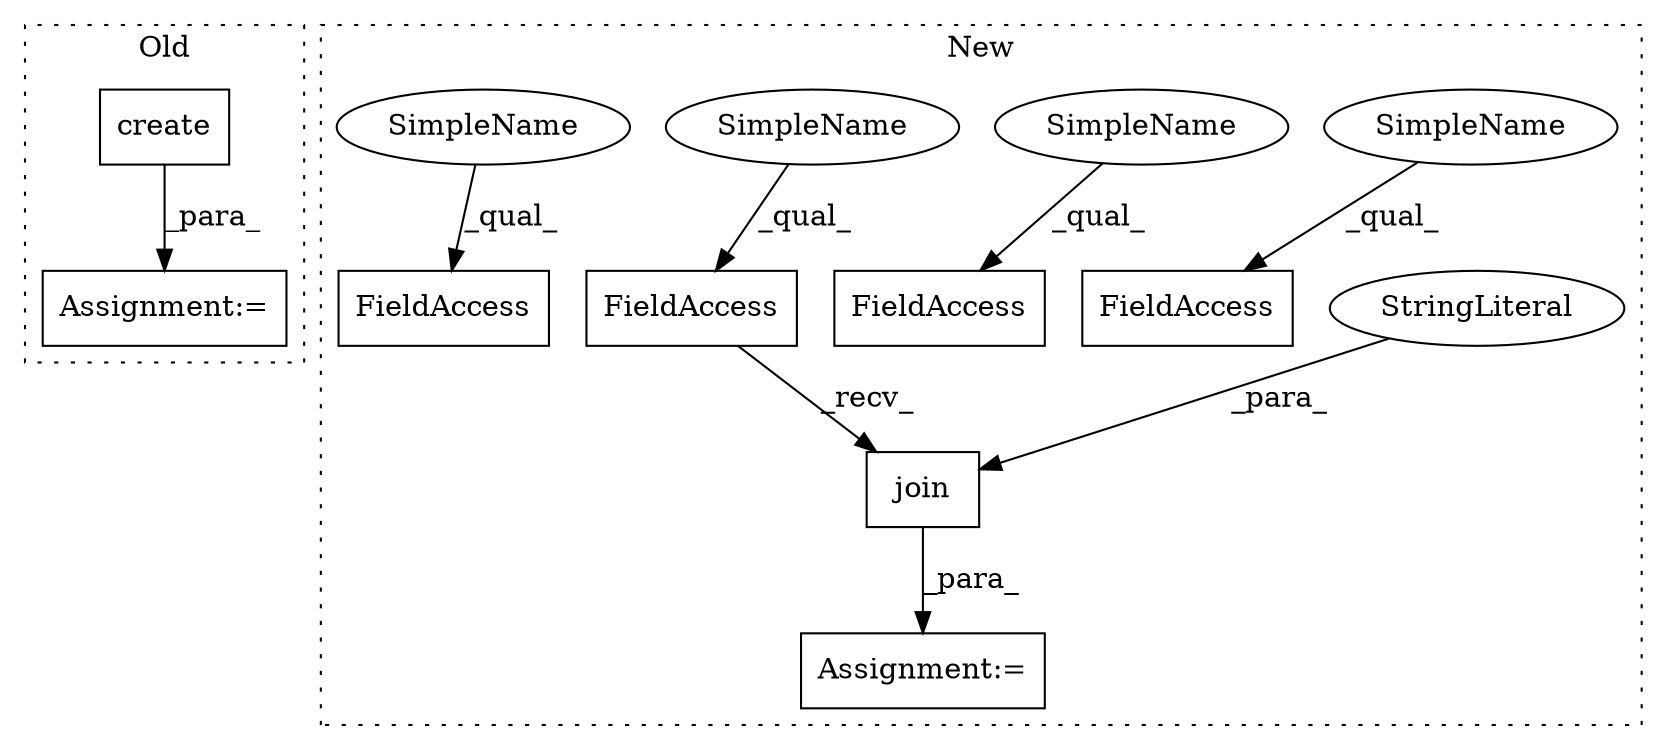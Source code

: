 digraph G {
subgraph cluster0 {
1 [label="create" a="32" s="6152,6182" l="7,1" shape="box"];
8 [label="Assignment:=" a="7" s="6060" l="1" shape="box"];
label = "Old";
style="dotted";
}
subgraph cluster1 {
2 [label="join" a="32" s="6320,6359" l="5,1" shape="box"];
3 [label="FieldAccess" a="22" s="6312" l="7" shape="box"];
4 [label="StringLiteral" a="45" s="6346" l="13" shape="ellipse"];
5 [label="FieldAccess" a="22" s="6244" l="7" shape="box"];
6 [label="FieldAccess" a="22" s="6376" l="7" shape="box"];
7 [label="FieldAccess" a="22" s="6186" l="7" shape="box"];
9 [label="Assignment:=" a="7" s="6167" l="1" shape="box"];
10 [label="SimpleName" a="42" s="6244" l="2" shape="ellipse"];
11 [label="SimpleName" a="42" s="6186" l="2" shape="ellipse"];
12 [label="SimpleName" a="42" s="6312" l="2" shape="ellipse"];
13 [label="SimpleName" a="42" s="6376" l="2" shape="ellipse"];
label = "New";
style="dotted";
}
1 -> 8 [label="_para_"];
2 -> 9 [label="_para_"];
3 -> 2 [label="_recv_"];
4 -> 2 [label="_para_"];
10 -> 5 [label="_qual_"];
11 -> 7 [label="_qual_"];
12 -> 3 [label="_qual_"];
13 -> 6 [label="_qual_"];
}